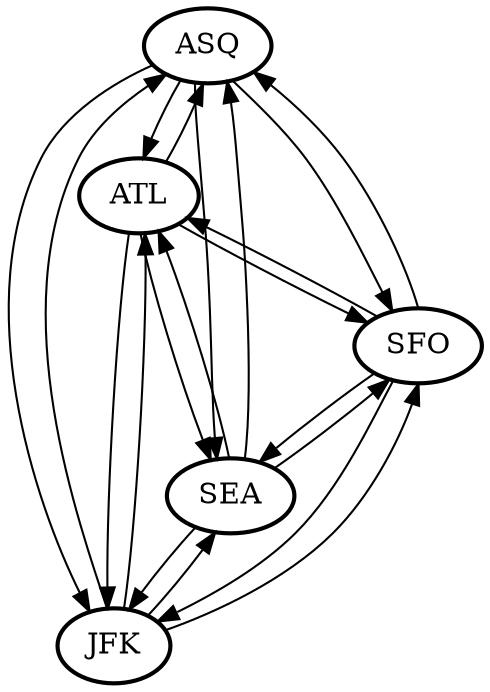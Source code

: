 digraph G {
    ASQ[style="bold"];
    ATL[style="bold"];
    JFK[style="bold"];
    SEA[style="bold"];
    SFO[style="bold"];
    ASQ -> SEA;
    ASQ -> JFK;
    ASQ -> ATL;
    ASQ -> SFO;

    ATL -> SFO;
    ATL -> ASQ;
    ATL -> SEA;
    ATL -> JFK;

    JFK -> ATL;
    JFK -> SFO;
    JFK -> ASQ;
    JFK -> SEA;

    SEA -> JFK;
    SEA -> ATL;
    SEA -> SFO;
    SEA -> ASQ;
    
    SFO -> ASQ;
    SFO -> SEA;
    SFO -> JFK;
    SFO -> ATL;
}